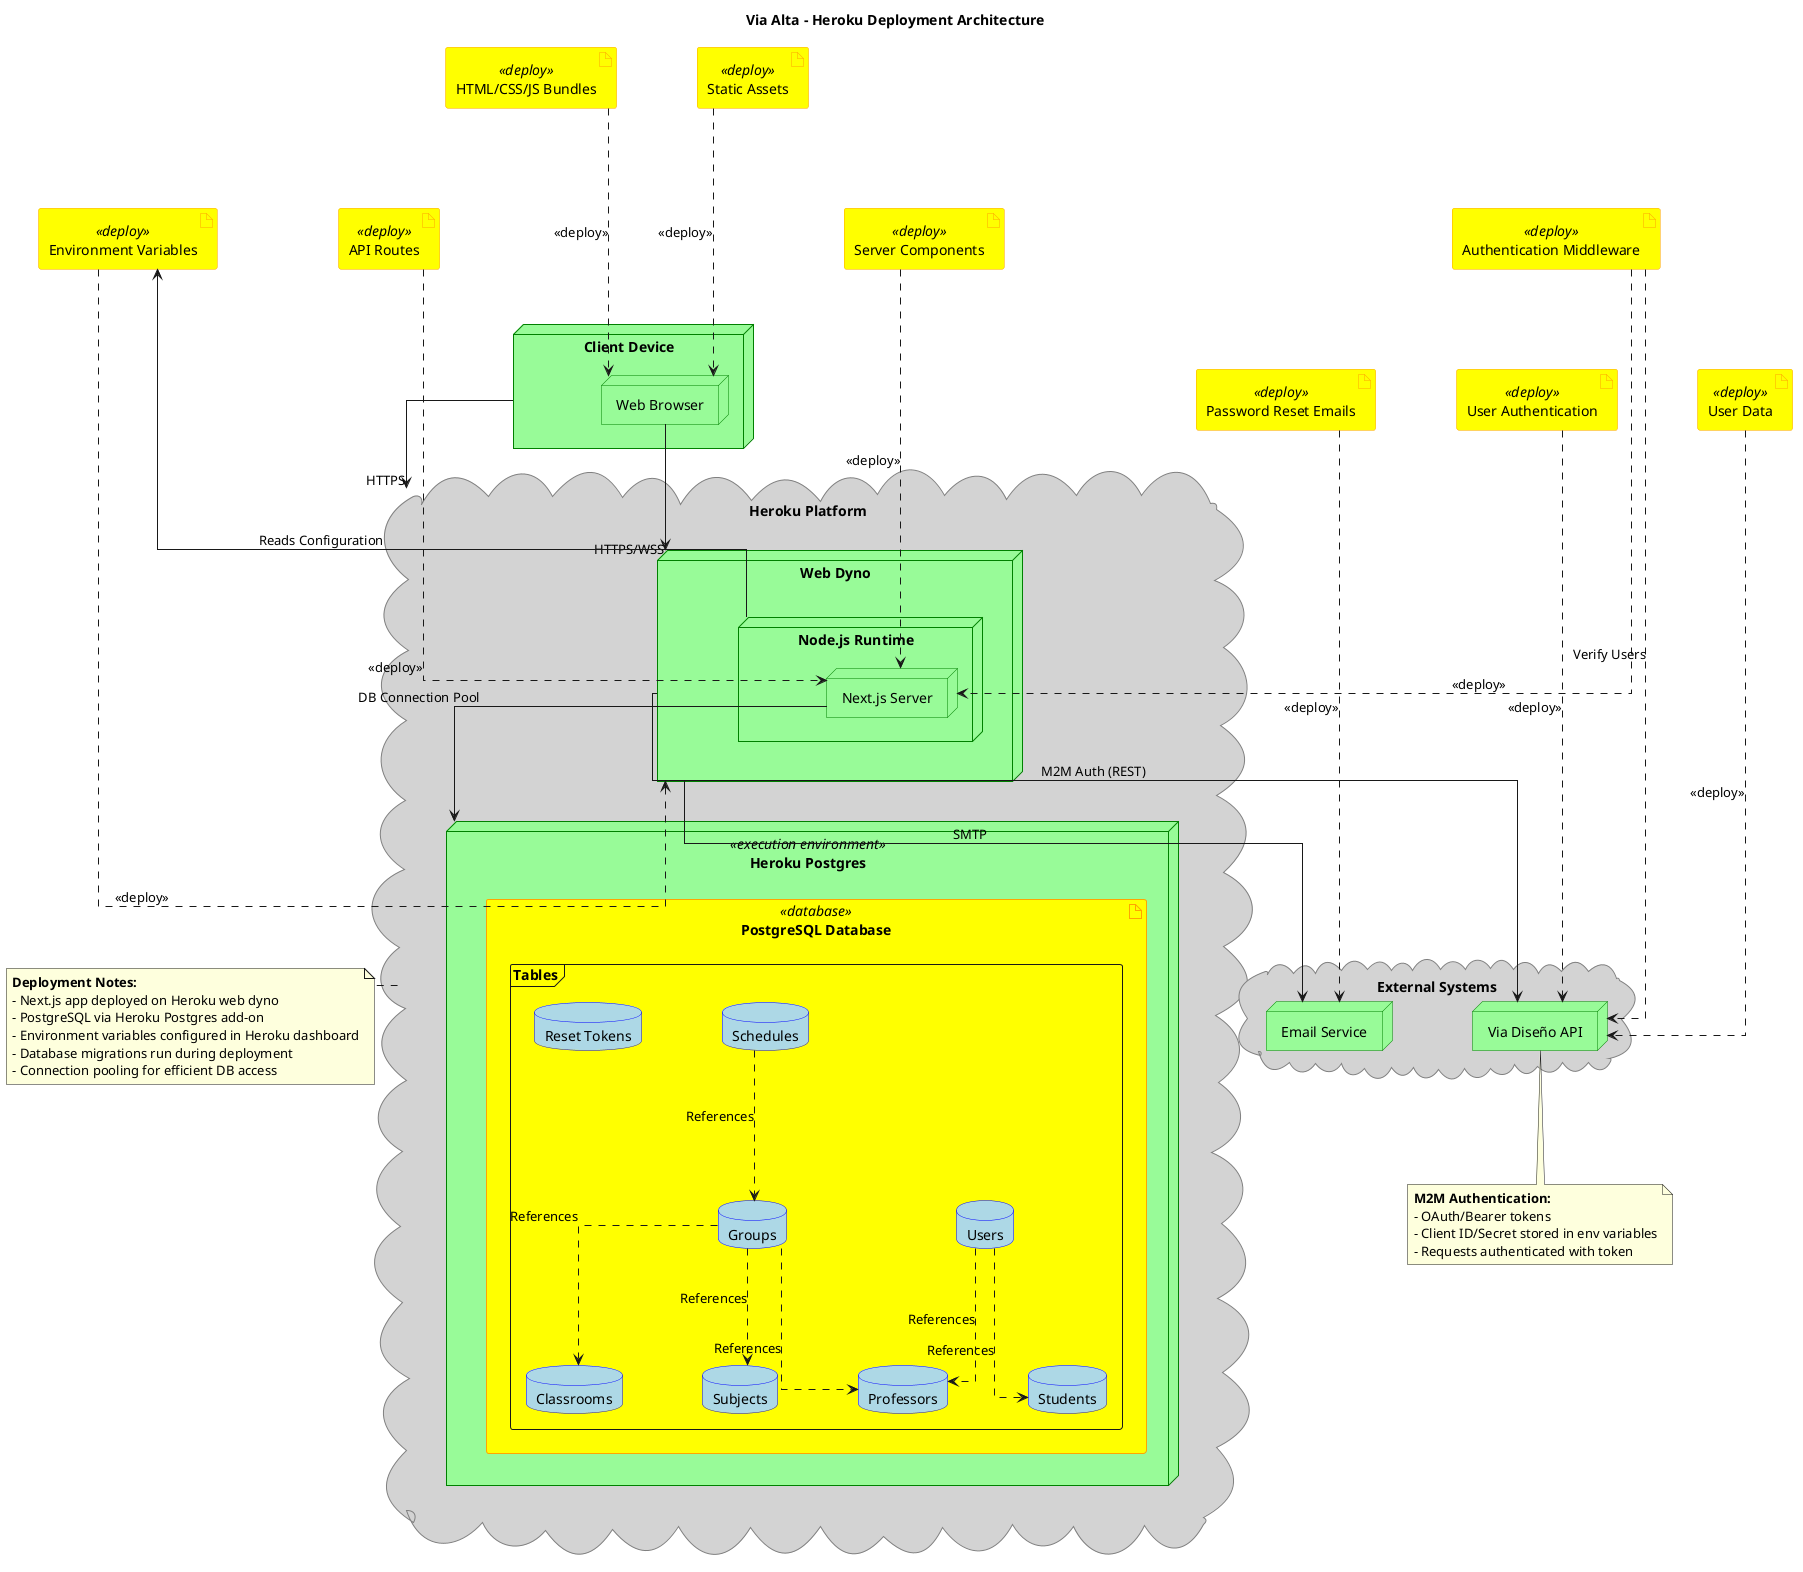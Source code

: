 @startuml Via Alta Deployment Diagram
title Via Alta - Heroku Deployment Architecture

' Define styling
skinparam node {
  BackgroundColor PaleGreen
  BorderColor Green
  FontName Arial
}

skinparam database {
  BackgroundColor LightBlue
  BorderColor Blue
  FontName Arial
}

skinparam cloud {
  BackgroundColor LightGray
  BorderColor Gray
  FontName Arial
}

skinparam artifact {
  BackgroundColor Yellow
  BorderColor Orange
  FontName Arial
}

skinparam linetype ortho
skinparam nodesep 80
skinparam ranksep 100

' Define all artifacts with stereotype
artifact "HTML/CSS/JS Bundles" <<deploy>> as clientBundle
artifact "Static Assets" <<deploy>> as staticAssets
artifact "Server Components" <<deploy>> as serverComponents
artifact "API Routes" <<deploy>> as apiRoutes
artifact "Authentication Middleware" <<deploy>> as authMiddleware
artifact "Environment Variables" <<deploy>> as envVars
artifact "User Authentication" <<deploy>> as externalAuth
artifact "User Data" <<deploy>> as userData
artifact "Password Reset Emails" <<deploy>> as resetEmails

' Client devices
node "Client Device" as client {
  node "Web Browser" as browser
}

' Heroku Platform
cloud "Heroku Platform" as heroku {
  node "Web Dyno" as webDyno {
    node "Node.js Runtime" as nodejs {
      node "Next.js Server" as nextjs
    }
  }
  
  node "Heroku Postgres" <<execution environment>> as postgres {
    artifact "PostgreSQL Database" <<database>> as postgresDB {
      frame "Tables" as tables {
        database "Users" as usersTable
        database "Students" as studentsTable
        database "Professors" as professorsTable
        database "Subjects" as subjectsTable
        database "Groups" as groupsTable
        database "Classrooms" as classroomsTable
        database "Schedules" as schedulesTable
        database "Reset Tokens" as tokensTable
      }
    }
  }
}

' External Systems
cloud "External Systems" as external {
  node "Via Diseño API" as viaDisenioApi
  node "Email Service" as emailService
}

' Deployment relationships for artifacts
clientBundle ...> browser : <<deploy>>
staticAssets ...> browser : <<deploy>>
serverComponents ...> nextjs : <<deploy>>
apiRoutes ...> nextjs : <<deploy>>
authMiddleware ...> nextjs : <<deploy>>
envVars ...> webDyno : <<deploy>>
externalAuth ...> viaDisenioApi : <<deploy>>
userData ...> viaDisenioApi : <<deploy>>
resetEmails ...> emailService : <<deploy>>

' Define communication relationships with clear labels
client --> heroku : "HTTPS"
browser --> webDyno : "HTTPS/WSS"

' Internal Heroku relationships
nextjs --> postgres : "DB Connection Pool"
nodejs --> envVars : "Reads Configuration"

' Database relationships with cleaner lines
usersTable ..> studentsTable : "References"
usersTable ..> professorsTable : "References"
groupsTable ..> subjectsTable : "References"
groupsTable ..> professorsTable : "References"
groupsTable ..> classroomsTable : "References"
schedulesTable ..> groupsTable : "References"

' External system relationships with improved labels
webDyno --> viaDisenioApi : "M2M Auth (REST)"
webDyno --> emailService : "SMTP"
authMiddleware ..> viaDisenioApi : "Verify Users"

' Deployment notes
note bottom of heroku
  <b>Deployment Notes:</b>
  - Next.js app deployed on Heroku web dyno
  - PostgreSQL via Heroku Postgres add-on
  - Environment variables configured in Heroku dashboard
  - Database migrations run during deployment
  - Connection pooling for efficient DB access
end note

note bottom of viaDisenioApi
  <b>M2M Authentication:</b>
  - OAuth/Bearer tokens
  - Client ID/Secret stored in env variables
  - Requests authenticated with token
end note

@enduml